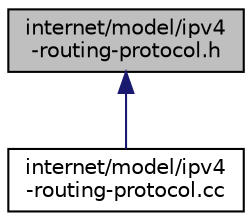 digraph "internet/model/ipv4-routing-protocol.h"
{
  edge [fontname="Helvetica",fontsize="10",labelfontname="Helvetica",labelfontsize="10"];
  node [fontname="Helvetica",fontsize="10",shape=record];
  Node1 [label="internet/model/ipv4\l-routing-protocol.h",height=0.2,width=0.4,color="black", fillcolor="grey75", style="filled", fontcolor="black"];
  Node1 -> Node2 [dir="back",color="midnightblue",fontsize="10",style="solid"];
  Node2 [label="internet/model/ipv4\l-routing-protocol.cc",height=0.2,width=0.4,color="black", fillcolor="white", style="filled",URL="$d0/d50/ipv4-routing-protocol_8cc.html"];
}
